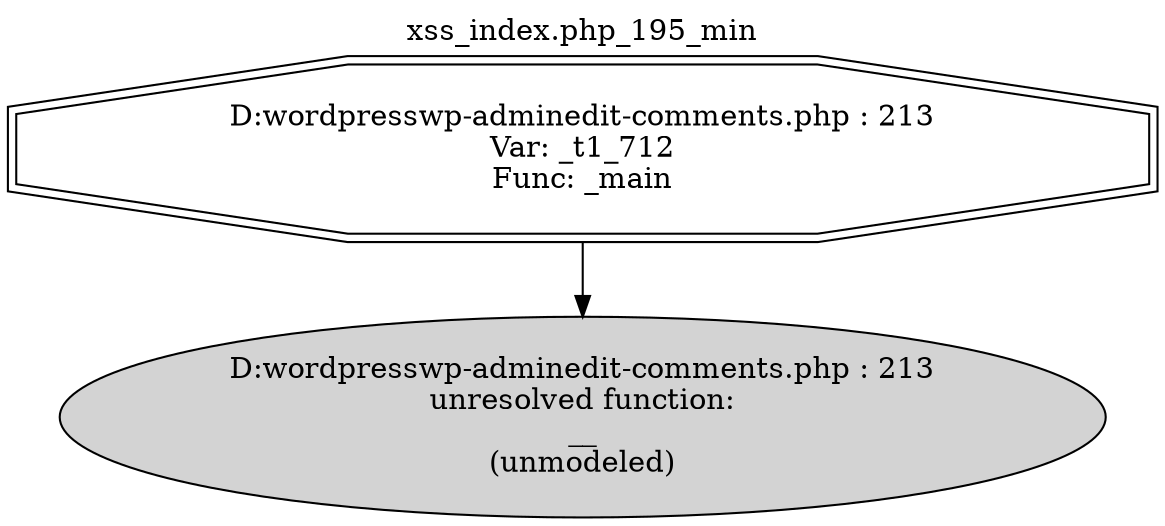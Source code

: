 digraph cfg {
  label="xss_index.php_195_min";
  labelloc=t;
  n1 [shape=doubleoctagon, label="D:\wordpress\wp-admin\edit-comments.php : 213\nVar: _t1_712\nFunc: _main\n"];
  n2 [shape=ellipse, label="D:\wordpress\wp-admin\edit-comments.php : 213\nunresolved function:\n__\n(unmodeled)\n",style=filled];
  n1 -> n2;
}
